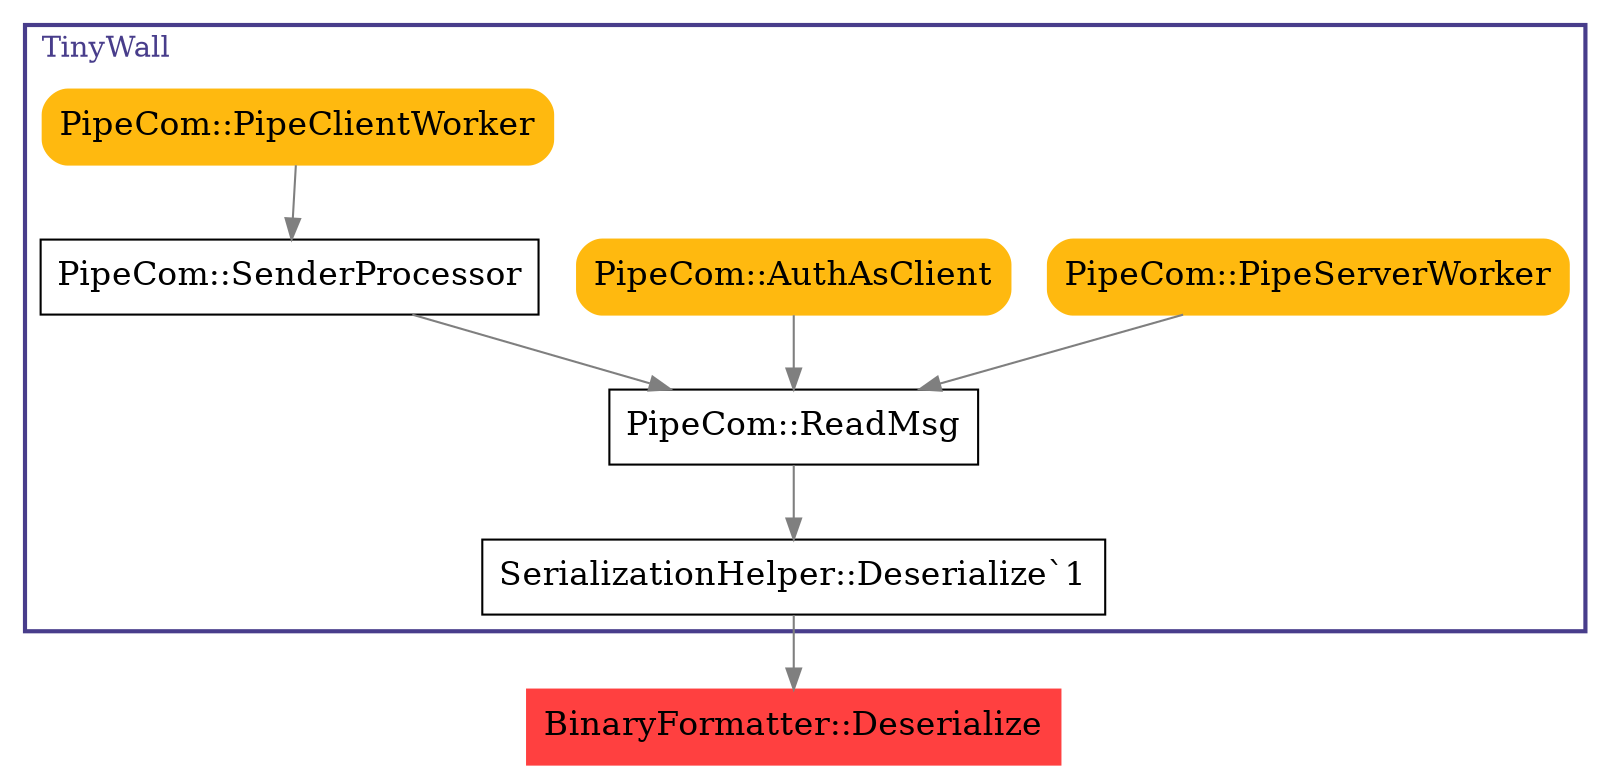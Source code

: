 digraph G {
node [fontsize = 16];
0 [label="BinaryFormatter::Deserialize", shape="box", style="filled", fillcolor="brown1", color="brown1"];
subgraph cluster_0 {
label="TinyWall";
color=darkslateblue;
fontcolor=darkslateblue;
penwidth=2;
labeljust=l;
1 [label="SerializationHelper::Deserialize`1", shape="box"];
2 [label="PipeCom::ReadMsg", shape="box"];
3 [label="PipeCom::PipeServerWorker", shape="box", style="filled, rounded", fillcolor="darkgoldenrod1", color="darkgoldenrod1"];
4 [label="PipeCom::SenderProcessor", shape="box"];
5 [label="PipeCom::AuthAsClient", shape="box", style="filled, rounded", fillcolor="darkgoldenrod1", color="darkgoldenrod1"];
6 [label="PipeCom::PipeClientWorker", shape="box", style="filled, rounded", fillcolor="darkgoldenrod1", color="darkgoldenrod1"];
}
1 -> 0 [color="gray50"];
2 -> 1 [color="gray50"];
3 -> 2 [color="gray50"];
4 -> 2 [color="gray50"];
5 -> 2 [color="gray50"];
6 -> 4 [color="gray50"];
}
